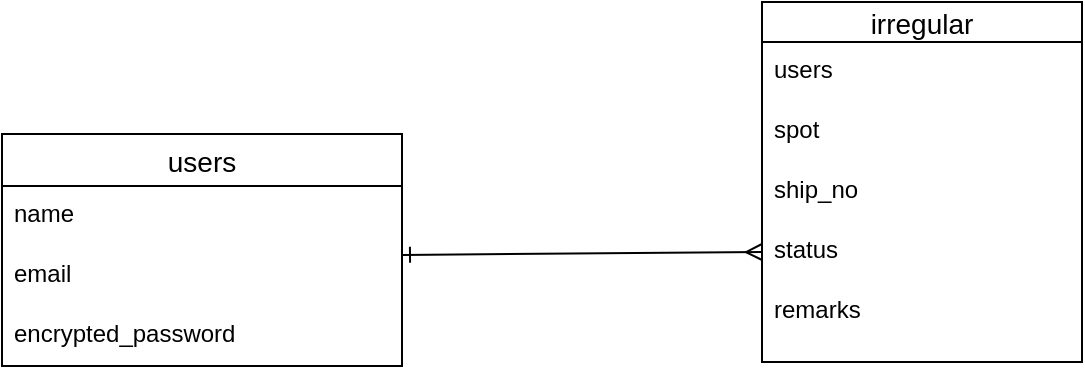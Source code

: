 <mxfile>
    <diagram id="gFrqZkeFEOU9vDoaZVjm" name="ページ1">
        <mxGraphModel dx="852" dy="1779" grid="1" gridSize="10" guides="1" tooltips="1" connect="1" arrows="1" fold="1" page="1" pageScale="1" pageWidth="827" pageHeight="1169" math="0" shadow="0">
            <root>
                <mxCell id="0"/>
                <mxCell id="1" parent="0"/>
                <mxCell id="3" value="users" style="swimlane;fontStyle=0;childLayout=stackLayout;horizontal=1;startSize=26;horizontalStack=0;resizeParent=1;resizeParentMax=0;resizeLast=0;collapsible=1;marginBottom=0;align=center;fontSize=14;" vertex="1" parent="1">
                    <mxGeometry x="20" y="-90" width="200" height="116" as="geometry">
                        <mxRectangle x="20" y="20" width="50" height="26" as="alternateBounds"/>
                    </mxGeometry>
                </mxCell>
                <mxCell id="4" value="name" style="text;strokeColor=none;fillColor=none;spacingLeft=4;spacingRight=4;overflow=hidden;rotatable=0;points=[[0,0.5],[1,0.5]];portConstraint=eastwest;fontSize=12;" vertex="1" parent="3">
                    <mxGeometry y="26" width="200" height="30" as="geometry"/>
                </mxCell>
                <mxCell id="5" value="email" style="text;strokeColor=none;fillColor=none;spacingLeft=4;spacingRight=4;overflow=hidden;rotatable=0;points=[[0,0.5],[1,0.5]];portConstraint=eastwest;fontSize=12;" vertex="1" parent="3">
                    <mxGeometry y="56" width="200" height="30" as="geometry"/>
                </mxCell>
                <mxCell id="6" value="encrypted_password" style="text;strokeColor=none;fillColor=none;spacingLeft=4;spacingRight=4;overflow=hidden;rotatable=0;points=[[0,0.5],[1,0.5]];portConstraint=eastwest;fontSize=12;" vertex="1" parent="3">
                    <mxGeometry y="86" width="200" height="30" as="geometry"/>
                </mxCell>
                <mxCell id="7" value="irregular" style="swimlane;fontStyle=0;childLayout=stackLayout;horizontal=1;startSize=20;horizontalStack=0;resizeParent=1;resizeParentMax=0;resizeLast=0;collapsible=1;marginBottom=0;align=center;fontSize=14;" vertex="1" parent="1">
                    <mxGeometry x="400" y="-156" width="160" height="180" as="geometry">
                        <mxRectangle x="20" y="20" width="50" height="26" as="alternateBounds"/>
                    </mxGeometry>
                </mxCell>
                <mxCell id="8" value="users" style="text;strokeColor=none;fillColor=none;spacingLeft=4;spacingRight=4;overflow=hidden;rotatable=0;points=[[0,0.5],[1,0.5]];portConstraint=eastwest;fontSize=12;" vertex="1" parent="7">
                    <mxGeometry y="20" width="160" height="30" as="geometry"/>
                </mxCell>
                <mxCell id="9" value="spot" style="text;strokeColor=none;fillColor=none;spacingLeft=4;spacingRight=4;overflow=hidden;rotatable=0;points=[[0,0.5],[1,0.5]];portConstraint=eastwest;fontSize=12;" vertex="1" parent="7">
                    <mxGeometry y="50" width="160" height="30" as="geometry"/>
                </mxCell>
                <mxCell id="10" value="ship_no" style="text;strokeColor=none;fillColor=none;spacingLeft=4;spacingRight=4;overflow=hidden;rotatable=0;points=[[0,0.5],[1,0.5]];portConstraint=eastwest;fontSize=12;" vertex="1" parent="7">
                    <mxGeometry y="80" width="160" height="30" as="geometry"/>
                </mxCell>
                <mxCell id="11" value="status" style="text;strokeColor=none;fillColor=none;spacingLeft=4;spacingRight=4;overflow=hidden;rotatable=0;points=[[0,0.5],[1,0.5]];portConstraint=eastwest;fontSize=12;" vertex="1" parent="7">
                    <mxGeometry y="110" width="160" height="30" as="geometry"/>
                </mxCell>
                <mxCell id="12" value="remarks&#10;" style="text;strokeColor=none;fillColor=none;spacingLeft=4;spacingRight=4;overflow=hidden;rotatable=0;points=[[0,0.5],[1,0.5]];portConstraint=eastwest;fontSize=12;" vertex="1" parent="7">
                    <mxGeometry y="140" width="160" height="40" as="geometry"/>
                </mxCell>
                <mxCell id="13" style="edgeStyle=none;html=1;endArrow=ERmany;endFill=0;startArrow=ERone;startFill=0;exitX=1.004;exitY=0.148;exitDx=0;exitDy=0;exitPerimeter=0;entryX=0;entryY=0.5;entryDx=0;entryDy=0;" edge="1" parent="1" target="11">
                    <mxGeometry relative="1" as="geometry">
                        <mxPoint x="220" y="-29.56" as="sourcePoint"/>
                        <mxPoint x="369.08" y="-30" as="targetPoint"/>
                    </mxGeometry>
                </mxCell>
            </root>
        </mxGraphModel>
    </diagram>
</mxfile>